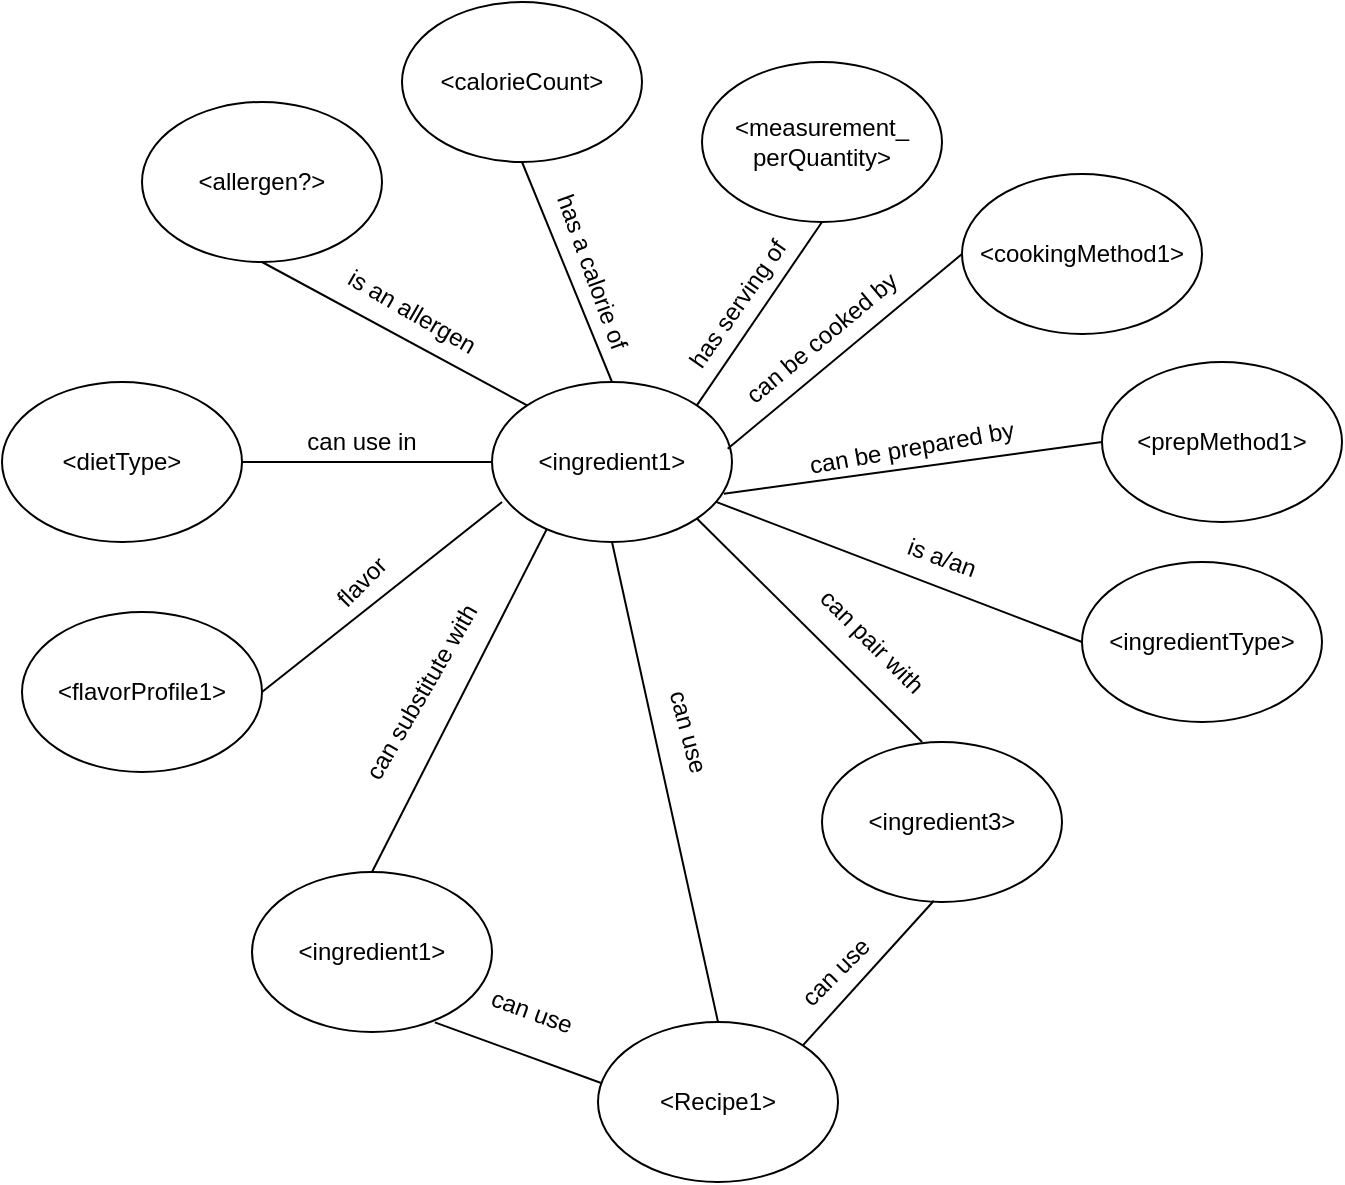 <mxfile version="24.4.13" type="github">
  <diagram name="Page-1" id="ej0RK8q4Kem6TgFinepa">
    <mxGraphModel dx="1261" dy="716" grid="1" gridSize="10" guides="1" tooltips="1" connect="1" arrows="1" fold="1" page="1" pageScale="1" pageWidth="850" pageHeight="1100" math="0" shadow="0">
      <root>
        <mxCell id="0" />
        <mxCell id="1" parent="0" />
        <mxCell id="QXm4yxE0TvCzbE2h7ek6-1" value="&amp;lt;ingredient1&amp;gt;" style="ellipse;whiteSpace=wrap;html=1;" vertex="1" parent="1">
          <mxGeometry x="365" y="270" width="120" height="80" as="geometry" />
        </mxCell>
        <mxCell id="QXm4yxE0TvCzbE2h7ek6-2" value="&amp;lt;ingredient1&amp;gt;" style="ellipse;whiteSpace=wrap;html=1;" vertex="1" parent="1">
          <mxGeometry x="245" y="515" width="120" height="80" as="geometry" />
        </mxCell>
        <mxCell id="QXm4yxE0TvCzbE2h7ek6-3" value="&amp;lt;ingredient3&amp;gt;" style="ellipse;whiteSpace=wrap;html=1;" vertex="1" parent="1">
          <mxGeometry x="530" y="450" width="120" height="80" as="geometry" />
        </mxCell>
        <mxCell id="QXm4yxE0TvCzbE2h7ek6-4" value="" style="endArrow=none;html=1;rounded=0;exitX=0.5;exitY=0;exitDx=0;exitDy=0;entryX=0.228;entryY=0.92;entryDx=0;entryDy=0;entryPerimeter=0;" edge="1" parent="1" source="QXm4yxE0TvCzbE2h7ek6-2" target="QXm4yxE0TvCzbE2h7ek6-1">
          <mxGeometry width="50" height="50" relative="1" as="geometry">
            <mxPoint x="400" y="320" as="sourcePoint" />
            <mxPoint x="450" y="270" as="targetPoint" />
          </mxGeometry>
        </mxCell>
        <mxCell id="QXm4yxE0TvCzbE2h7ek6-5" value="" style="endArrow=none;html=1;rounded=0;exitX=0.417;exitY=0;exitDx=0;exitDy=0;entryX=1;entryY=1;entryDx=0;entryDy=0;exitPerimeter=0;" edge="1" parent="1" source="QXm4yxE0TvCzbE2h7ek6-3" target="QXm4yxE0TvCzbE2h7ek6-1">
          <mxGeometry width="50" height="50" relative="1" as="geometry">
            <mxPoint x="330" y="460" as="sourcePoint" />
            <mxPoint x="402" y="354" as="targetPoint" />
          </mxGeometry>
        </mxCell>
        <mxCell id="QXm4yxE0TvCzbE2h7ek6-6" value="&amp;lt;allergen?&amp;gt;" style="ellipse;whiteSpace=wrap;html=1;" vertex="1" parent="1">
          <mxGeometry x="190" y="130" width="120" height="80" as="geometry" />
        </mxCell>
        <mxCell id="QXm4yxE0TvCzbE2h7ek6-7" value="&amp;lt;dietType&amp;gt;" style="ellipse;whiteSpace=wrap;html=1;" vertex="1" parent="1">
          <mxGeometry x="120" y="270" width="120" height="80" as="geometry" />
        </mxCell>
        <mxCell id="QXm4yxE0TvCzbE2h7ek6-8" value="" style="endArrow=none;html=1;rounded=0;exitX=0;exitY=0;exitDx=0;exitDy=0;entryX=0.5;entryY=1;entryDx=0;entryDy=0;" edge="1" parent="1" source="QXm4yxE0TvCzbE2h7ek6-1" target="QXm4yxE0TvCzbE2h7ek6-6">
          <mxGeometry width="50" height="50" relative="1" as="geometry">
            <mxPoint x="330" y="460" as="sourcePoint" />
            <mxPoint x="402" y="354" as="targetPoint" />
          </mxGeometry>
        </mxCell>
        <mxCell id="QXm4yxE0TvCzbE2h7ek6-9" value="is an allergen" style="text;html=1;align=center;verticalAlign=middle;whiteSpace=wrap;rounded=0;rotation=30;" vertex="1" parent="1">
          <mxGeometry x="285" y="220" width="80" height="30" as="geometry" />
        </mxCell>
        <mxCell id="QXm4yxE0TvCzbE2h7ek6-10" value="can pair with" style="text;html=1;align=center;verticalAlign=middle;whiteSpace=wrap;rounded=0;rotation=45;" vertex="1" parent="1">
          <mxGeometry x="510.0" y="385" width="90" height="30" as="geometry" />
        </mxCell>
        <mxCell id="QXm4yxE0TvCzbE2h7ek6-11" value="can substitute with" style="text;html=1;align=center;verticalAlign=middle;whiteSpace=wrap;rounded=0;rotation=-60;" vertex="1" parent="1">
          <mxGeometry x="270" y="410" width="120" height="30" as="geometry" />
        </mxCell>
        <mxCell id="QXm4yxE0TvCzbE2h7ek6-13" value="" style="endArrow=none;html=1;rounded=0;exitX=1;exitY=0.5;exitDx=0;exitDy=0;entryX=0;entryY=0.5;entryDx=0;entryDy=0;" edge="1" parent="1" source="QXm4yxE0TvCzbE2h7ek6-7" target="QXm4yxE0TvCzbE2h7ek6-1">
          <mxGeometry width="50" height="50" relative="1" as="geometry">
            <mxPoint x="310" y="490" as="sourcePoint" />
            <mxPoint x="402" y="354" as="targetPoint" />
          </mxGeometry>
        </mxCell>
        <mxCell id="QXm4yxE0TvCzbE2h7ek6-14" value="can use in" style="text;html=1;align=center;verticalAlign=middle;whiteSpace=wrap;rounded=0;rotation=0;" vertex="1" parent="1">
          <mxGeometry x="260" y="285" width="80" height="30" as="geometry" />
        </mxCell>
        <mxCell id="QXm4yxE0TvCzbE2h7ek6-17" value="&amp;lt;calorieCount&amp;gt;" style="ellipse;whiteSpace=wrap;html=1;" vertex="1" parent="1">
          <mxGeometry x="320" y="80" width="120" height="80" as="geometry" />
        </mxCell>
        <mxCell id="QXm4yxE0TvCzbE2h7ek6-18" value="" style="endArrow=none;html=1;rounded=0;exitX=0.5;exitY=0;exitDx=0;exitDy=0;entryX=0.5;entryY=1;entryDx=0;entryDy=0;" edge="1" parent="1" source="QXm4yxE0TvCzbE2h7ek6-1" target="QXm4yxE0TvCzbE2h7ek6-17">
          <mxGeometry width="50" height="50" relative="1" as="geometry">
            <mxPoint x="393" y="292" as="sourcePoint" />
            <mxPoint x="260" y="220" as="targetPoint" />
          </mxGeometry>
        </mxCell>
        <mxCell id="QXm4yxE0TvCzbE2h7ek6-19" value="has a calorie of" style="text;html=1;align=center;verticalAlign=middle;whiteSpace=wrap;rounded=0;rotation=70;" vertex="1" parent="1">
          <mxGeometry x="365" y="200" width="100" height="30" as="geometry" />
        </mxCell>
        <mxCell id="QXm4yxE0TvCzbE2h7ek6-20" value="&amp;lt;measurement_&lt;div&gt;perQuantity&amp;gt;&lt;/div&gt;" style="ellipse;whiteSpace=wrap;html=1;" vertex="1" parent="1">
          <mxGeometry x="470" y="110" width="120" height="80" as="geometry" />
        </mxCell>
        <mxCell id="QXm4yxE0TvCzbE2h7ek6-21" value="" style="endArrow=none;html=1;rounded=0;entryX=0.5;entryY=1;entryDx=0;entryDy=0;exitX=1;exitY=0;exitDx=0;exitDy=0;" edge="1" parent="1" source="QXm4yxE0TvCzbE2h7ek6-1" target="QXm4yxE0TvCzbE2h7ek6-20">
          <mxGeometry width="50" height="50" relative="1" as="geometry">
            <mxPoint x="490" y="330" as="sourcePoint" />
            <mxPoint x="500" y="220" as="targetPoint" />
          </mxGeometry>
        </mxCell>
        <mxCell id="QXm4yxE0TvCzbE2h7ek6-22" value="has serving of" style="text;html=1;align=center;verticalAlign=middle;whiteSpace=wrap;rounded=0;rotation=-55;" vertex="1" parent="1">
          <mxGeometry x="438" y="216" width="100" height="30" as="geometry" />
        </mxCell>
        <mxCell id="QXm4yxE0TvCzbE2h7ek6-23" value="&amp;lt;cookingMethod1&lt;span style=&quot;background-color: initial;&quot;&gt;&amp;gt;&lt;/span&gt;" style="ellipse;whiteSpace=wrap;html=1;" vertex="1" parent="1">
          <mxGeometry x="600" y="166" width="120" height="80" as="geometry" />
        </mxCell>
        <mxCell id="QXm4yxE0TvCzbE2h7ek6-25" value="" style="endArrow=none;html=1;rounded=0;exitX=0;exitY=0.5;exitDx=0;exitDy=0;entryX=0.982;entryY=0.417;entryDx=0;entryDy=0;entryPerimeter=0;" edge="1" parent="1" source="QXm4yxE0TvCzbE2h7ek6-23" target="QXm4yxE0TvCzbE2h7ek6-1">
          <mxGeometry width="50" height="50" relative="1" as="geometry">
            <mxPoint x="590" y="322" as="sourcePoint" />
            <mxPoint x="527" y="210" as="targetPoint" />
          </mxGeometry>
        </mxCell>
        <mxCell id="QXm4yxE0TvCzbE2h7ek6-26" value="can be cooked by" style="text;html=1;align=center;verticalAlign=middle;whiteSpace=wrap;rounded=0;rotation=-40;" vertex="1" parent="1">
          <mxGeometry x="480" y="236" width="100" height="24" as="geometry" />
        </mxCell>
        <mxCell id="QXm4yxE0TvCzbE2h7ek6-27" value="&amp;lt;prepMethod1&lt;span style=&quot;background-color: initial;&quot;&gt;&amp;gt;&lt;/span&gt;" style="ellipse;whiteSpace=wrap;html=1;" vertex="1" parent="1">
          <mxGeometry x="670" y="260" width="120" height="80" as="geometry" />
        </mxCell>
        <mxCell id="QXm4yxE0TvCzbE2h7ek6-28" value="" style="endArrow=none;html=1;rounded=0;exitX=0;exitY=0.5;exitDx=0;exitDy=0;entryX=0.966;entryY=0.698;entryDx=0;entryDy=0;entryPerimeter=0;" edge="1" parent="1" source="QXm4yxE0TvCzbE2h7ek6-27" target="QXm4yxE0TvCzbE2h7ek6-1">
          <mxGeometry width="50" height="50" relative="1" as="geometry">
            <mxPoint x="610" y="250" as="sourcePoint" />
            <mxPoint x="480" y="330" as="targetPoint" />
          </mxGeometry>
        </mxCell>
        <mxCell id="QXm4yxE0TvCzbE2h7ek6-29" value="can be prepared by" style="text;html=1;align=center;verticalAlign=middle;whiteSpace=wrap;rounded=0;rotation=-10;" vertex="1" parent="1">
          <mxGeometry x="520" y="291" width="110" height="24" as="geometry" />
        </mxCell>
        <mxCell id="QXm4yxE0TvCzbE2h7ek6-30" value="&amp;lt;Recipe1&amp;gt;" style="ellipse;whiteSpace=wrap;html=1;" vertex="1" parent="1">
          <mxGeometry x="418" y="590" width="120" height="80" as="geometry" />
        </mxCell>
        <mxCell id="QXm4yxE0TvCzbE2h7ek6-32" value="" style="endArrow=none;html=1;rounded=0;exitX=0.5;exitY=0;exitDx=0;exitDy=0;entryX=0.5;entryY=1;entryDx=0;entryDy=0;" edge="1" parent="1" source="QXm4yxE0TvCzbE2h7ek6-30" target="QXm4yxE0TvCzbE2h7ek6-1">
          <mxGeometry width="50" height="50" relative="1" as="geometry">
            <mxPoint x="540" y="460" as="sourcePoint" />
            <mxPoint x="477" y="348" as="targetPoint" />
          </mxGeometry>
        </mxCell>
        <mxCell id="QXm4yxE0TvCzbE2h7ek6-33" value="" style="endArrow=none;html=1;rounded=0;exitX=1;exitY=0;exitDx=0;exitDy=0;entryX=0.466;entryY=0.992;entryDx=0;entryDy=0;entryPerimeter=0;" edge="1" parent="1" source="QXm4yxE0TvCzbE2h7ek6-30" target="QXm4yxE0TvCzbE2h7ek6-3">
          <mxGeometry width="50" height="50" relative="1" as="geometry">
            <mxPoint x="650" y="490" as="sourcePoint" />
            <mxPoint x="477" y="348" as="targetPoint" />
          </mxGeometry>
        </mxCell>
        <mxCell id="QXm4yxE0TvCzbE2h7ek6-34" value="can use" style="text;html=1;align=center;verticalAlign=middle;whiteSpace=wrap;rounded=0;rotation=-45;" vertex="1" parent="1">
          <mxGeometry x="492.0" y="550" width="90" height="30" as="geometry" />
        </mxCell>
        <mxCell id="QXm4yxE0TvCzbE2h7ek6-35" value="can use" style="text;html=1;align=center;verticalAlign=middle;whiteSpace=wrap;rounded=0;rotation=75;" vertex="1" parent="1">
          <mxGeometry x="418.0" y="430" width="90" height="30" as="geometry" />
        </mxCell>
        <mxCell id="QXm4yxE0TvCzbE2h7ek6-37" value="" style="endArrow=none;html=1;rounded=0;exitX=0.762;exitY=0.94;exitDx=0;exitDy=0;entryX=0.013;entryY=0.381;entryDx=0;entryDy=0;exitPerimeter=0;entryPerimeter=0;" edge="1" parent="1" source="QXm4yxE0TvCzbE2h7ek6-2" target="QXm4yxE0TvCzbE2h7ek6-30">
          <mxGeometry width="50" height="50" relative="1" as="geometry">
            <mxPoint x="488" y="600" as="sourcePoint" />
            <mxPoint x="435" y="360" as="targetPoint" />
          </mxGeometry>
        </mxCell>
        <mxCell id="QXm4yxE0TvCzbE2h7ek6-38" value="can use" style="text;html=1;align=center;verticalAlign=middle;whiteSpace=wrap;rounded=0;rotation=20;" vertex="1" parent="1">
          <mxGeometry x="340.0" y="570" width="90" height="30" as="geometry" />
        </mxCell>
        <mxCell id="QXm4yxE0TvCzbE2h7ek6-39" value="" style="endArrow=none;html=1;rounded=0;entryX=0.042;entryY=0.75;entryDx=0;entryDy=0;entryPerimeter=0;exitX=1;exitY=0.5;exitDx=0;exitDy=0;" edge="1" parent="1" source="QXm4yxE0TvCzbE2h7ek6-40" target="QXm4yxE0TvCzbE2h7ek6-1">
          <mxGeometry width="50" height="50" relative="1" as="geometry">
            <mxPoint x="270" y="400" as="sourcePoint" />
            <mxPoint x="402" y="354" as="targetPoint" />
          </mxGeometry>
        </mxCell>
        <mxCell id="QXm4yxE0TvCzbE2h7ek6-40" value="&amp;lt;flavorProfile1&amp;gt;" style="ellipse;whiteSpace=wrap;html=1;" vertex="1" parent="1">
          <mxGeometry x="130" y="385" width="120" height="80" as="geometry" />
        </mxCell>
        <mxCell id="QXm4yxE0TvCzbE2h7ek6-41" value="flavor" style="text;html=1;align=center;verticalAlign=middle;whiteSpace=wrap;rounded=0;rotation=-45;" vertex="1" parent="1">
          <mxGeometry x="260" y="355" width="80" height="30" as="geometry" />
        </mxCell>
        <mxCell id="QXm4yxE0TvCzbE2h7ek6-45" value="&amp;lt;ingredientType&lt;span style=&quot;background-color: initial;&quot;&gt;&amp;gt;&lt;/span&gt;" style="ellipse;whiteSpace=wrap;html=1;" vertex="1" parent="1">
          <mxGeometry x="660" y="360" width="120" height="80" as="geometry" />
        </mxCell>
        <mxCell id="QXm4yxE0TvCzbE2h7ek6-46" value="" style="endArrow=none;html=1;rounded=0;exitX=0;exitY=0.5;exitDx=0;exitDy=0;" edge="1" parent="1" source="QXm4yxE0TvCzbE2h7ek6-45" target="QXm4yxE0TvCzbE2h7ek6-1">
          <mxGeometry width="50" height="50" relative="1" as="geometry">
            <mxPoint x="680" y="310" as="sourcePoint" />
            <mxPoint x="490" y="340" as="targetPoint" />
          </mxGeometry>
        </mxCell>
        <mxCell id="QXm4yxE0TvCzbE2h7ek6-47" value="is a/an" style="text;html=1;align=center;verticalAlign=middle;whiteSpace=wrap;rounded=0;rotation=20;" vertex="1" parent="1">
          <mxGeometry x="535" y="346" width="110" height="24" as="geometry" />
        </mxCell>
      </root>
    </mxGraphModel>
  </diagram>
</mxfile>
